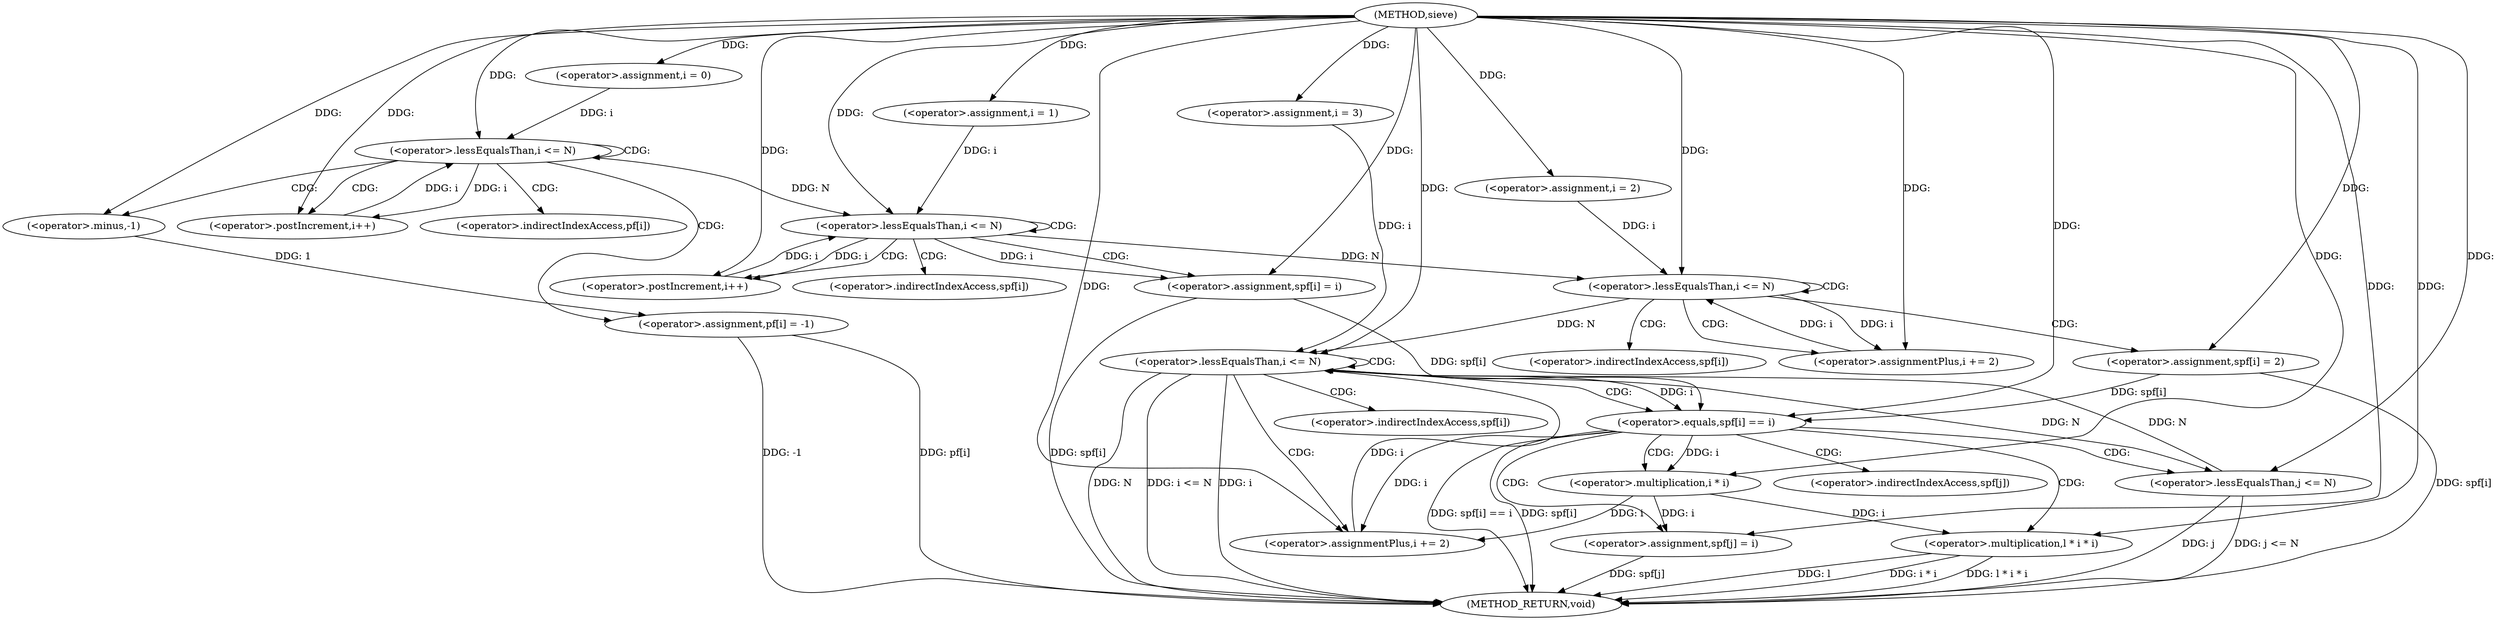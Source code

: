 digraph "sieve" {  
"1000101" [label = "(METHOD,sieve)" ]
"1000186" [label = "(METHOD_RETURN,void)" ]
"1000105" [label = "(<operator>.assignment,i = 0)" ]
"1000108" [label = "(<operator>.lessEqualsThan,i <= N)" ]
"1000111" [label = "(<operator>.postIncrement,i++)" ]
"1000122" [label = "(<operator>.assignment,i = 1)" ]
"1000125" [label = "(<operator>.lessEqualsThan,i <= N)" ]
"1000128" [label = "(<operator>.postIncrement,i++)" ]
"1000138" [label = "(<operator>.assignment,i = 2)" ]
"1000141" [label = "(<operator>.lessEqualsThan,i <= N)" ]
"1000144" [label = "(<operator>.assignmentPlus,i += 2)" ]
"1000155" [label = "(<operator>.assignment,i = 3)" ]
"1000158" [label = "(<operator>.lessEqualsThan,i <= N)" ]
"1000161" [label = "(<operator>.assignmentPlus,i += 2)" ]
"1000114" [label = "(<operator>.assignment,pf[i] = -1)" ]
"1000131" [label = "(<operator>.assignment,spf[i] = i)" ]
"1000148" [label = "(<operator>.assignment,spf[i] = 2)" ]
"1000166" [label = "(<operator>.equals,spf[i] == i)" ]
"1000118" [label = "(<operator>.minus,-1)" ]
"1000172" [label = "(<operator>.multiplication,l * i * i)" ]
"1000177" [label = "(<operator>.lessEqualsThan,j <= N)" ]
"1000181" [label = "(<operator>.assignment,spf[j] = i)" ]
"1000174" [label = "(<operator>.multiplication,i * i)" ]
"1000115" [label = "(<operator>.indirectIndexAccess,pf[i])" ]
"1000132" [label = "(<operator>.indirectIndexAccess,spf[i])" ]
"1000149" [label = "(<operator>.indirectIndexAccess,spf[i])" ]
"1000167" [label = "(<operator>.indirectIndexAccess,spf[i])" ]
"1000182" [label = "(<operator>.indirectIndexAccess,spf[j])" ]
  "1000158" -> "1000186"  [ label = "DDG: i"] 
  "1000158" -> "1000186"  [ label = "DDG: N"] 
  "1000158" -> "1000186"  [ label = "DDG: i <= N"] 
  "1000166" -> "1000186"  [ label = "DDG: spf[i]"] 
  "1000166" -> "1000186"  [ label = "DDG: spf[i] == i"] 
  "1000172" -> "1000186"  [ label = "DDG: i * i"] 
  "1000172" -> "1000186"  [ label = "DDG: l * i * i"] 
  "1000177" -> "1000186"  [ label = "DDG: j"] 
  "1000177" -> "1000186"  [ label = "DDG: j <= N"] 
  "1000181" -> "1000186"  [ label = "DDG: spf[j]"] 
  "1000148" -> "1000186"  [ label = "DDG: spf[i]"] 
  "1000131" -> "1000186"  [ label = "DDG: spf[i]"] 
  "1000114" -> "1000186"  [ label = "DDG: pf[i]"] 
  "1000114" -> "1000186"  [ label = "DDG: -1"] 
  "1000172" -> "1000186"  [ label = "DDG: l"] 
  "1000101" -> "1000105"  [ label = "DDG: "] 
  "1000101" -> "1000122"  [ label = "DDG: "] 
  "1000101" -> "1000138"  [ label = "DDG: "] 
  "1000101" -> "1000144"  [ label = "DDG: "] 
  "1000101" -> "1000155"  [ label = "DDG: "] 
  "1000101" -> "1000161"  [ label = "DDG: "] 
  "1000105" -> "1000108"  [ label = "DDG: i"] 
  "1000111" -> "1000108"  [ label = "DDG: i"] 
  "1000101" -> "1000108"  [ label = "DDG: "] 
  "1000108" -> "1000111"  [ label = "DDG: i"] 
  "1000101" -> "1000111"  [ label = "DDG: "] 
  "1000118" -> "1000114"  [ label = "DDG: 1"] 
  "1000122" -> "1000125"  [ label = "DDG: i"] 
  "1000128" -> "1000125"  [ label = "DDG: i"] 
  "1000101" -> "1000125"  [ label = "DDG: "] 
  "1000108" -> "1000125"  [ label = "DDG: N"] 
  "1000101" -> "1000128"  [ label = "DDG: "] 
  "1000125" -> "1000128"  [ label = "DDG: i"] 
  "1000125" -> "1000131"  [ label = "DDG: i"] 
  "1000101" -> "1000131"  [ label = "DDG: "] 
  "1000138" -> "1000141"  [ label = "DDG: i"] 
  "1000144" -> "1000141"  [ label = "DDG: i"] 
  "1000101" -> "1000141"  [ label = "DDG: "] 
  "1000125" -> "1000141"  [ label = "DDG: N"] 
  "1000141" -> "1000144"  [ label = "DDG: i"] 
  "1000101" -> "1000148"  [ label = "DDG: "] 
  "1000155" -> "1000158"  [ label = "DDG: i"] 
  "1000161" -> "1000158"  [ label = "DDG: i"] 
  "1000101" -> "1000158"  [ label = "DDG: "] 
  "1000141" -> "1000158"  [ label = "DDG: N"] 
  "1000177" -> "1000158"  [ label = "DDG: N"] 
  "1000166" -> "1000161"  [ label = "DDG: i"] 
  "1000174" -> "1000161"  [ label = "DDG: i"] 
  "1000101" -> "1000118"  [ label = "DDG: "] 
  "1000148" -> "1000166"  [ label = "DDG: spf[i]"] 
  "1000131" -> "1000166"  [ label = "DDG: spf[i]"] 
  "1000158" -> "1000166"  [ label = "DDG: i"] 
  "1000101" -> "1000166"  [ label = "DDG: "] 
  "1000101" -> "1000172"  [ label = "DDG: "] 
  "1000174" -> "1000172"  [ label = "DDG: i"] 
  "1000101" -> "1000177"  [ label = "DDG: "] 
  "1000158" -> "1000177"  [ label = "DDG: N"] 
  "1000174" -> "1000181"  [ label = "DDG: i"] 
  "1000101" -> "1000181"  [ label = "DDG: "] 
  "1000166" -> "1000174"  [ label = "DDG: i"] 
  "1000101" -> "1000174"  [ label = "DDG: "] 
  "1000108" -> "1000114"  [ label = "CDG: "] 
  "1000108" -> "1000118"  [ label = "CDG: "] 
  "1000108" -> "1000111"  [ label = "CDG: "] 
  "1000108" -> "1000108"  [ label = "CDG: "] 
  "1000108" -> "1000115"  [ label = "CDG: "] 
  "1000125" -> "1000125"  [ label = "CDG: "] 
  "1000125" -> "1000128"  [ label = "CDG: "] 
  "1000125" -> "1000131"  [ label = "CDG: "] 
  "1000125" -> "1000132"  [ label = "CDG: "] 
  "1000141" -> "1000141"  [ label = "CDG: "] 
  "1000141" -> "1000148"  [ label = "CDG: "] 
  "1000141" -> "1000144"  [ label = "CDG: "] 
  "1000141" -> "1000149"  [ label = "CDG: "] 
  "1000158" -> "1000161"  [ label = "CDG: "] 
  "1000158" -> "1000166"  [ label = "CDG: "] 
  "1000158" -> "1000167"  [ label = "CDG: "] 
  "1000158" -> "1000158"  [ label = "CDG: "] 
  "1000166" -> "1000174"  [ label = "CDG: "] 
  "1000166" -> "1000182"  [ label = "CDG: "] 
  "1000166" -> "1000172"  [ label = "CDG: "] 
  "1000166" -> "1000177"  [ label = "CDG: "] 
  "1000166" -> "1000181"  [ label = "CDG: "] 
}
